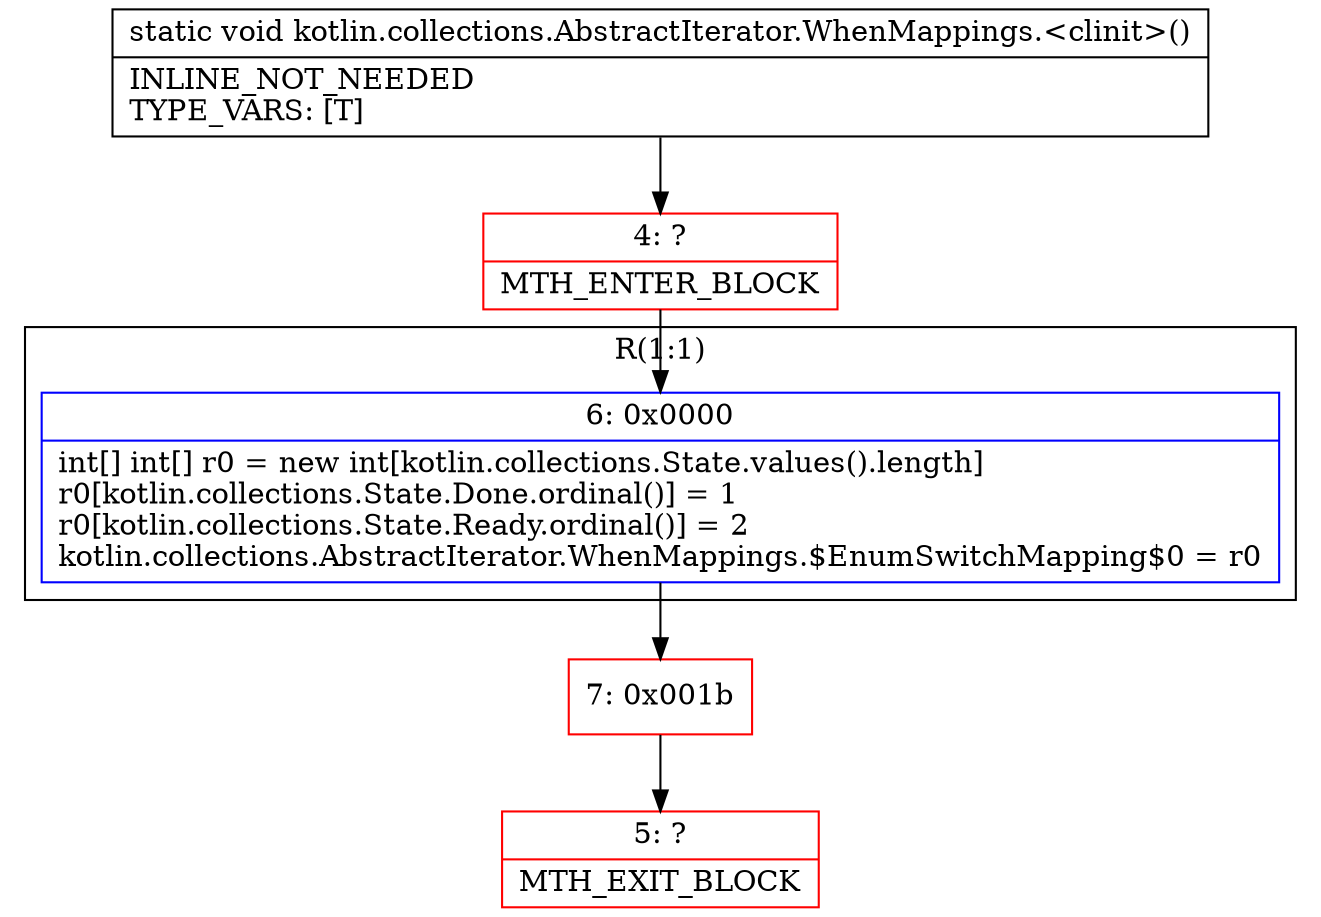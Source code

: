 digraph "CFG forkotlin.collections.AbstractIterator.WhenMappings.\<clinit\>()V" {
subgraph cluster_Region_98896303 {
label = "R(1:1)";
node [shape=record,color=blue];
Node_6 [shape=record,label="{6\:\ 0x0000|int[] int[] r0 = new int[kotlin.collections.State.values().length]\lr0[kotlin.collections.State.Done.ordinal()] = 1\lr0[kotlin.collections.State.Ready.ordinal()] = 2\lkotlin.collections.AbstractIterator.WhenMappings.$EnumSwitchMapping$0 = r0\l}"];
}
Node_4 [shape=record,color=red,label="{4\:\ ?|MTH_ENTER_BLOCK\l}"];
Node_7 [shape=record,color=red,label="{7\:\ 0x001b}"];
Node_5 [shape=record,color=red,label="{5\:\ ?|MTH_EXIT_BLOCK\l}"];
MethodNode[shape=record,label="{static void kotlin.collections.AbstractIterator.WhenMappings.\<clinit\>()  | INLINE_NOT_NEEDED\lTYPE_VARS: [T]\l}"];
MethodNode -> Node_4;Node_6 -> Node_7;
Node_4 -> Node_6;
Node_7 -> Node_5;
}

